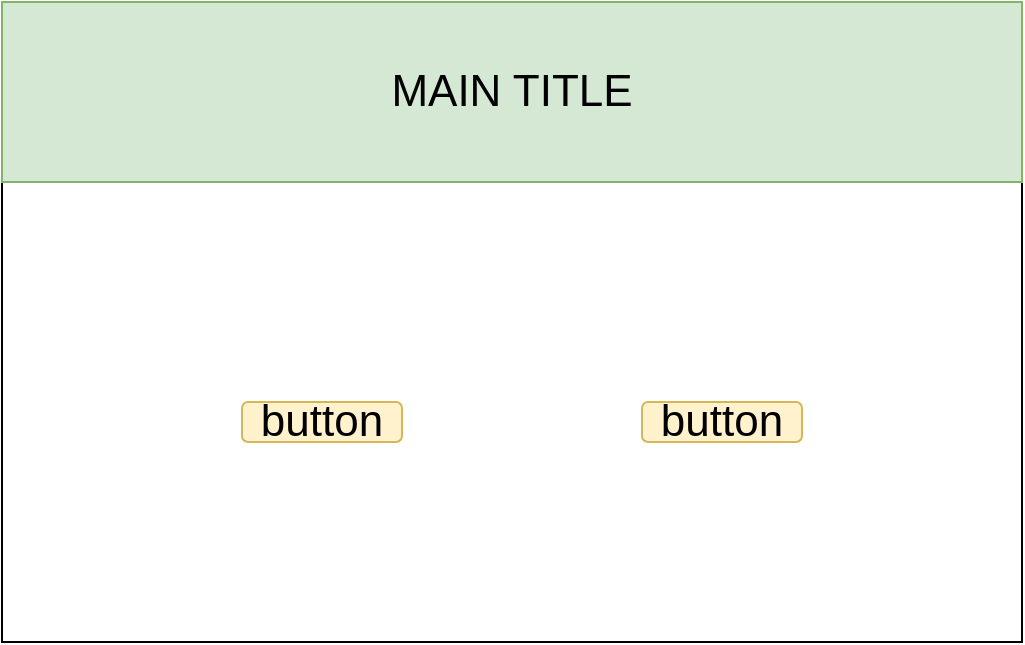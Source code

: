 <mxfile version="20.6.0" type="device"><diagram id="7cz3dW7FfR78-Na1d4Ge" name="Page-1"><mxGraphModel dx="782" dy="460" grid="1" gridSize="10" guides="1" tooltips="1" connect="1" arrows="1" fold="1" page="1" pageScale="1" pageWidth="850" pageHeight="1100" math="0" shadow="0"><root><mxCell id="0"/><mxCell id="1" parent="0"/><mxCell id="sXxs9vQuy6ELNMP3cMQM-2" value="" style="rounded=0;whiteSpace=wrap;html=1;" vertex="1" parent="1"><mxGeometry x="150" y="60" width="510" height="320" as="geometry"/></mxCell><mxCell id="sXxs9vQuy6ELNMP3cMQM-3" value="&lt;font style=&quot;font-size: 22px;&quot;&gt;MAIN TITLE&lt;/font&gt;" style="rounded=0;whiteSpace=wrap;html=1;fillColor=#d5e8d4;strokeColor=#82b366;" vertex="1" parent="1"><mxGeometry x="150" y="60" width="510" height="90" as="geometry"/></mxCell><mxCell id="sXxs9vQuy6ELNMP3cMQM-4" value="button" style="rounded=1;whiteSpace=wrap;html=1;fontSize=22;fillColor=#fff2cc;strokeColor=#d6b656;" vertex="1" parent="1"><mxGeometry x="270" y="260" width="80" height="20" as="geometry"/></mxCell><mxCell id="sXxs9vQuy6ELNMP3cMQM-5" value="button" style="rounded=1;whiteSpace=wrap;html=1;fontSize=22;fillColor=#fff2cc;strokeColor=#d6b656;" vertex="1" parent="1"><mxGeometry x="470" y="260" width="80" height="20" as="geometry"/></mxCell></root></mxGraphModel></diagram></mxfile>